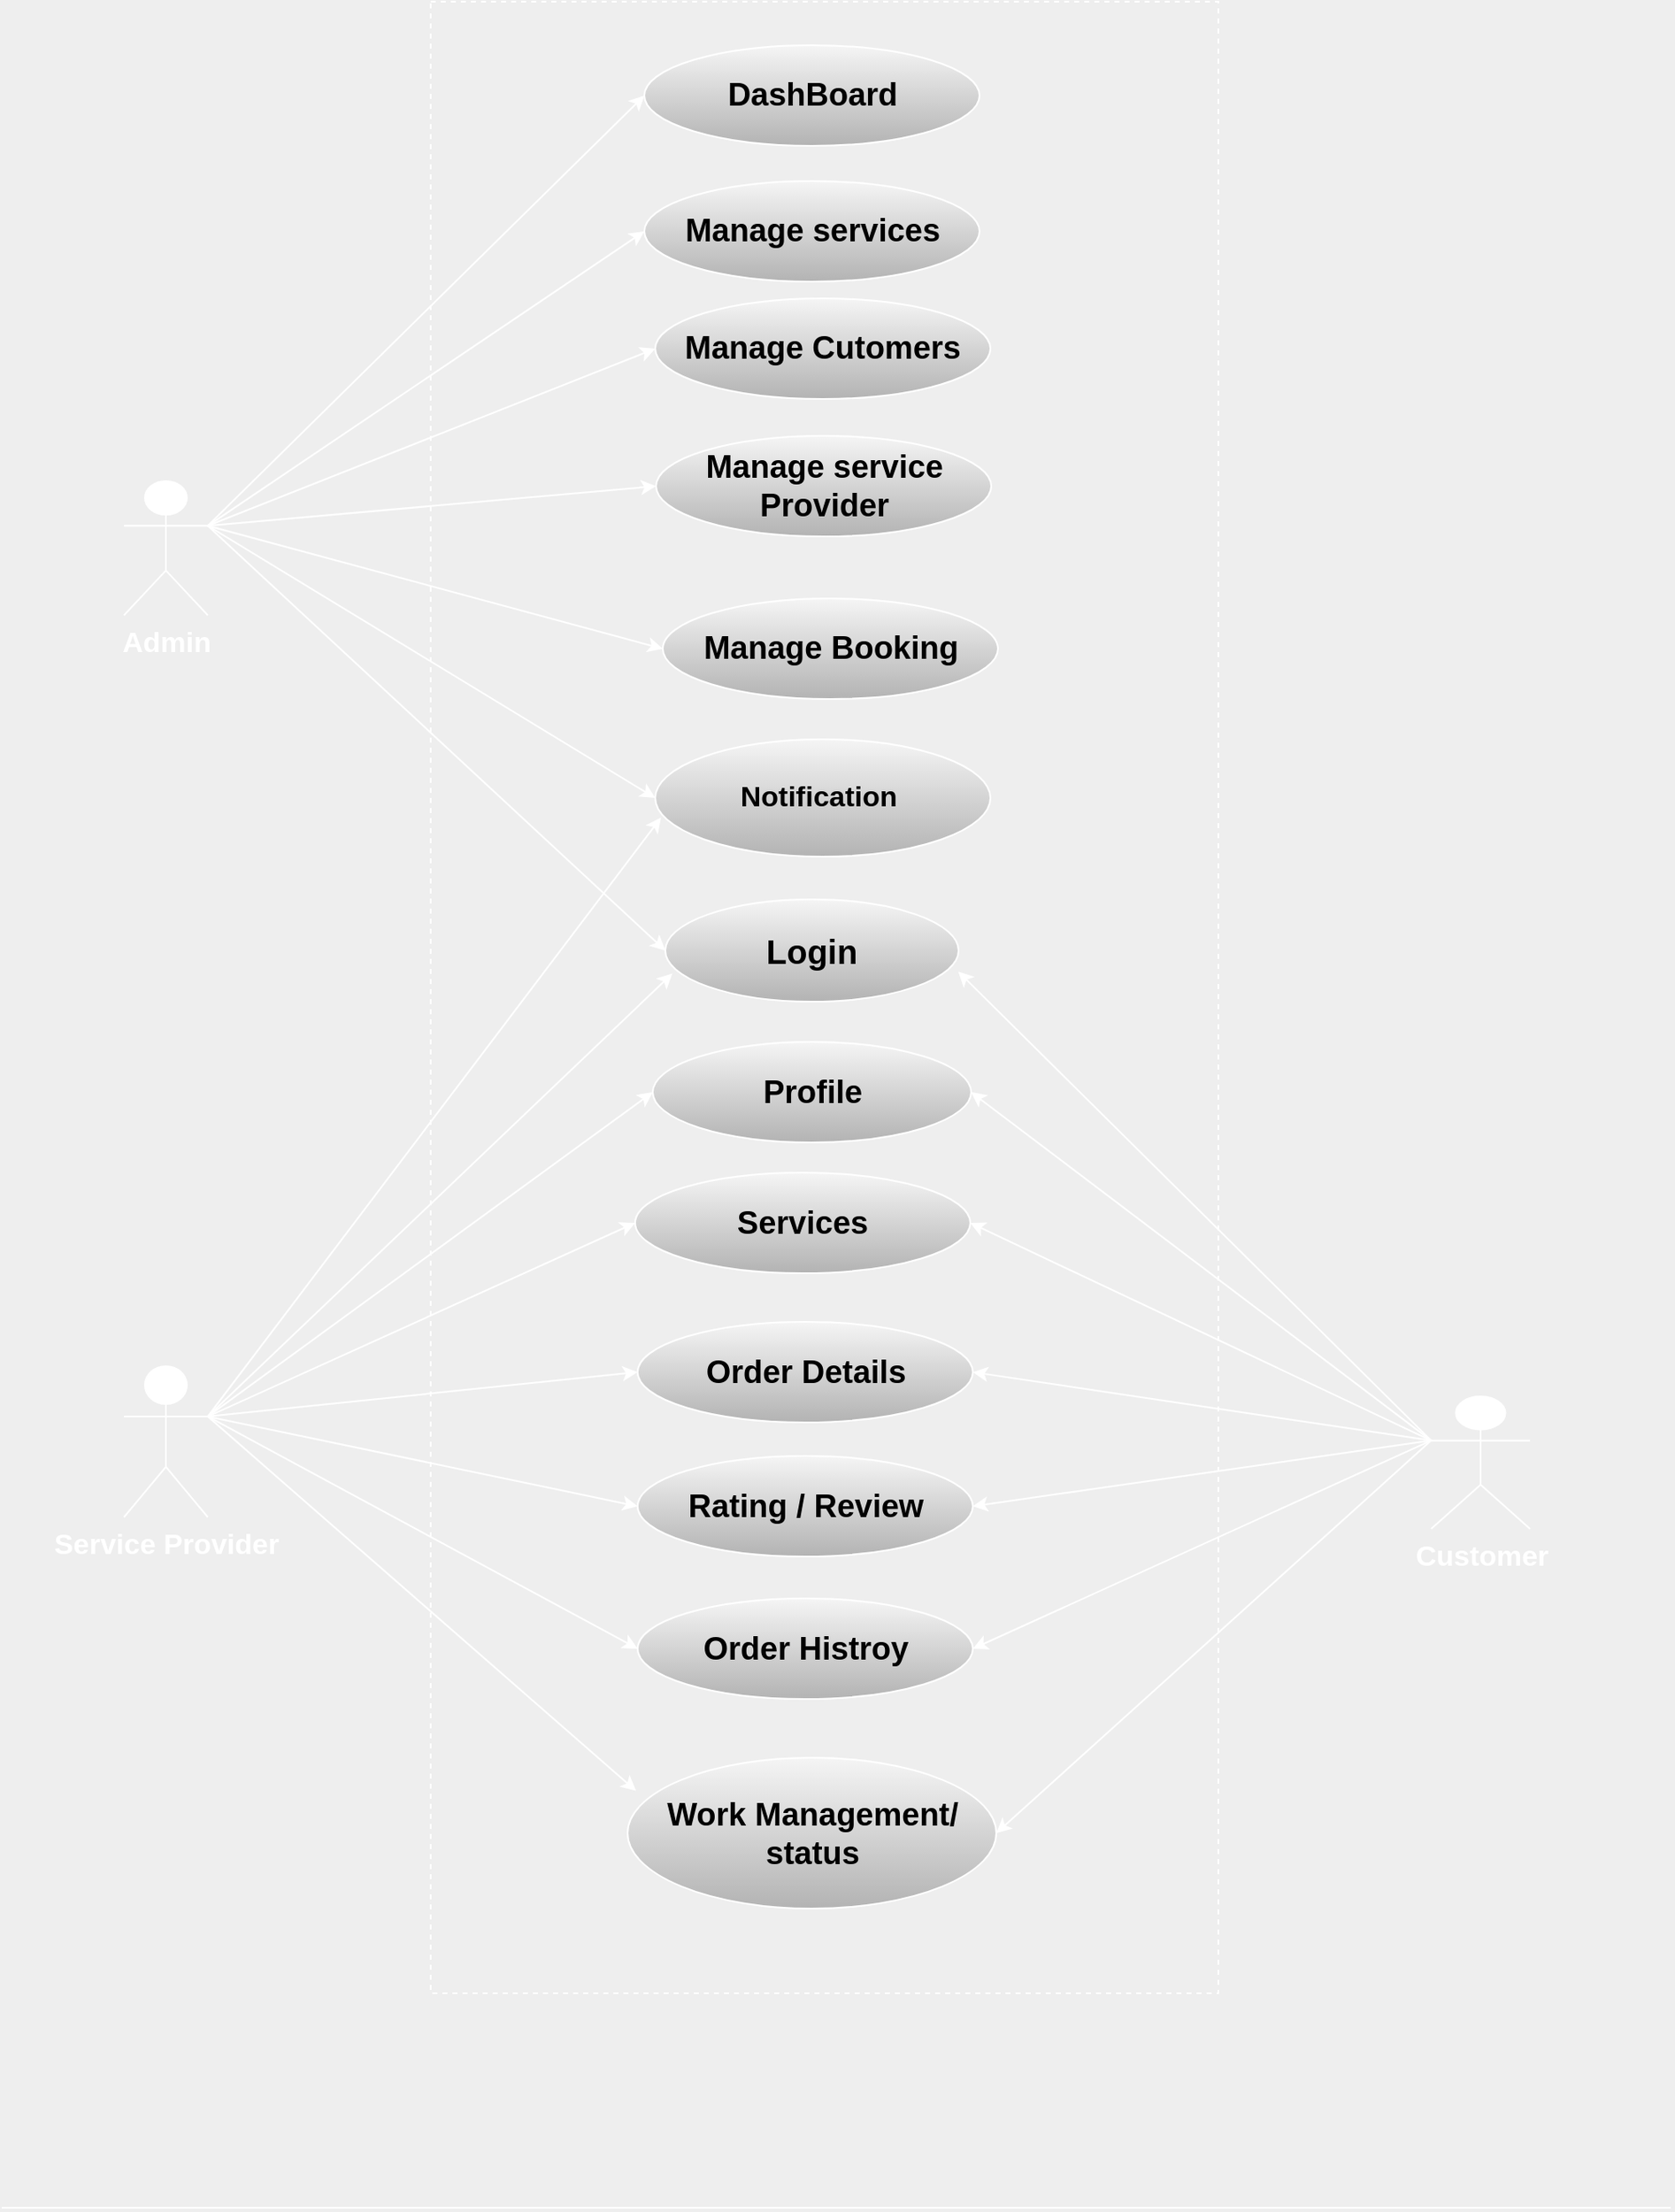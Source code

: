 <mxfile version="13.7.9" type="device"><diagram id="nw2znzAZ2jzRW4ksGPy4" name="Page-1"><mxGraphModel dx="2632" dy="834" grid="0" gridSize="10" guides="1" tooltips="1" connect="1" arrows="1" fold="1" page="1" pageScale="1" pageWidth="1169" pageHeight="827" background="#EEEEEE" math="0" shadow="0" extFonts="Permanent Marker^https://fonts.googleapis.com/css?family=Permanent+Marker"><root><mxCell id="0"/><mxCell id="1" parent="0"/><mxCell id="uvM6x4I5wJZgBdJPD6ng-1" value="" style="rounded=0;whiteSpace=wrap;html=1;fillColor=none;dashed=1;strokeColor=#FFFFFF;" parent="1" vertex="1"><mxGeometry x="-368" y="160" width="470" height="1188" as="geometry"/></mxCell><mxCell id="Htr7PCkt9VgaBY4rZz43-1" value="&lt;b&gt;&lt;font style=&quot;font-size: 17px&quot; color=&quot;#ffffff&quot;&gt;Admin&lt;/font&gt;&lt;/b&gt;" style="shape=umlActor;verticalLabelPosition=bottom;verticalAlign=top;html=1;outlineConnect=0;strokeColor=#FFFFFF;" parent="1" vertex="1"><mxGeometry x="-551" y="446" width="50" height="80" as="geometry"/></mxCell><mxCell id="Htr7PCkt9VgaBY4rZz43-2" value="&lt;font style=&quot;font-size: 20px&quot;&gt;&lt;b&gt;Login&lt;/b&gt;&lt;/font&gt;" style="ellipse;whiteSpace=wrap;html=1;fillColor=#f5f5f5;gradientColor=#b3b3b3;strokeColor=#FFFFFF;" parent="1" vertex="1"><mxGeometry x="-228" y="695.5" width="175" height="61" as="geometry"/></mxCell><mxCell id="Htr7PCkt9VgaBY4rZz43-3" value="&lt;b&gt;&lt;font style=&quot;font-size: 19px&quot;&gt;DashBoard&lt;/font&gt;&lt;/b&gt;" style="ellipse;whiteSpace=wrap;html=1;fillColor=#f5f5f5;gradientColor=#b3b3b3;strokeColor=#FFFFFF;" parent="1" vertex="1"><mxGeometry x="-240.5" y="186" width="200" height="60" as="geometry"/></mxCell><mxCell id="Htr7PCkt9VgaBY4rZz43-6" value="" style="endArrow=classic;html=1;entryX=0;entryY=0.5;entryDx=0;entryDy=0;exitX=1;exitY=0.333;exitDx=0;exitDy=0;exitPerimeter=0;labelBackgroundColor=#EEEEEE;fontColor=#1A1A1A;strokeColor=#FFFFFF;" parent="1" source="Htr7PCkt9VgaBY4rZz43-1" target="Htr7PCkt9VgaBY4rZz43-2" edge="1"><mxGeometry width="50" height="50" relative="1" as="geometry"><mxPoint x="-169" y="292" as="sourcePoint"/><mxPoint x="61" y="222" as="targetPoint"/></mxGeometry></mxCell><mxCell id="Htr7PCkt9VgaBY4rZz43-7" value="&lt;b&gt;&lt;font style=&quot;font-size: 19px&quot;&gt;Manage&amp;nbsp;&lt;/font&gt;&lt;/b&gt;&lt;span style=&quot;font-size: 19px&quot;&gt;&lt;b&gt;services&lt;/b&gt;&lt;/span&gt;" style="ellipse;whiteSpace=wrap;html=1;fillColor=#f5f5f5;gradientColor=#b3b3b3;strokeColor=#FFFFFF;" parent="1" vertex="1"><mxGeometry x="-240.5" y="267" width="200" height="60" as="geometry"/></mxCell><mxCell id="Htr7PCkt9VgaBY4rZz43-8" value="" style="endArrow=classic;html=1;entryX=0;entryY=0.5;entryDx=0;entryDy=0;exitX=1;exitY=0.333;exitDx=0;exitDy=0;exitPerimeter=0;labelBackgroundColor=#EEEEEE;fontColor=#1A1A1A;strokeColor=#FFFFFF;" parent="1" source="Htr7PCkt9VgaBY4rZz43-1" target="Htr7PCkt9VgaBY4rZz43-3" edge="1"><mxGeometry width="50" height="50" relative="1" as="geometry"><mxPoint x="-179" y="282" as="sourcePoint"/><mxPoint x="31" y="302" as="targetPoint"/></mxGeometry></mxCell><mxCell id="Htr7PCkt9VgaBY4rZz43-23" value="&lt;font style=&quot;font-size: 17px&quot;&gt;&lt;b&gt;Notification&amp;nbsp;&lt;/b&gt;&lt;/font&gt;" style="ellipse;whiteSpace=wrap;html=1;fillColor=#f5f5f5;gradientColor=#b3b3b3;strokeColor=#FFFFFF;" parent="1" vertex="1"><mxGeometry x="-234" y="600" width="200" height="70" as="geometry"/></mxCell><mxCell id="Htr7PCkt9VgaBY4rZz43-24" value="" style="endArrow=classic;html=1;entryX=0;entryY=0.5;entryDx=0;entryDy=0;exitX=1;exitY=0.333;exitDx=0;exitDy=0;exitPerimeter=0;labelBackgroundColor=#EEEEEE;fontColor=#1A1A1A;strokeColor=#FFFFFF;" parent="1" source="Htr7PCkt9VgaBY4rZz43-1" target="ytGQecFRTIyd4z5kSf3N-4" edge="1"><mxGeometry width="50" height="50" relative="1" as="geometry"><mxPoint x="-169" y="292" as="sourcePoint"/><mxPoint x="-235.688" y="730.68" as="targetPoint"/></mxGeometry></mxCell><mxCell id="Htr7PCkt9VgaBY4rZz43-25" value="" style="endArrow=classic;html=1;entryX=0;entryY=0.5;entryDx=0;entryDy=0;exitX=1;exitY=0.333;exitDx=0;exitDy=0;exitPerimeter=0;labelBackgroundColor=#EEEEEE;fontColor=#1A1A1A;strokeColor=#FFFFFF;" parent="1" source="Htr7PCkt9VgaBY4rZz43-1" target="Htr7PCkt9VgaBY4rZz43-23" edge="1"><mxGeometry width="50" height="50" relative="1" as="geometry"><mxPoint x="-169" y="292" as="sourcePoint"/><mxPoint x="-139" y="332" as="targetPoint"/></mxGeometry></mxCell><mxCell id="Htr7PCkt9VgaBY4rZz43-39" value="&lt;b&gt;&lt;font style=&quot;font-size: 17px&quot; color=&quot;#ffffff&quot;&gt;Service Provider&lt;/font&gt;&lt;/b&gt;" style="shape=umlActor;verticalLabelPosition=bottom;verticalAlign=top;html=1;outlineConnect=0;strokeColor=#FFFFFF;" parent="1" vertex="1"><mxGeometry x="-551" y="974" width="50" height="90" as="geometry"/></mxCell><mxCell id="Htr7PCkt9VgaBY4rZz43-40" value="" style="endArrow=classic;html=1;exitX=1;exitY=0.333;exitDx=0;exitDy=0;exitPerimeter=0;entryX=0.017;entryY=0.668;entryDx=0;entryDy=0;entryPerimeter=0;labelBackgroundColor=#EEEEEE;fontColor=#1A1A1A;strokeColor=#FFFFFF;" parent="1" source="Htr7PCkt9VgaBY4rZz43-39" target="Htr7PCkt9VgaBY4rZz43-23" edge="1"><mxGeometry width="50" height="50" relative="1" as="geometry"><mxPoint x="-149" y="662" as="sourcePoint"/><mxPoint x="-299" y="832" as="targetPoint"/></mxGeometry></mxCell><mxCell id="Htr7PCkt9VgaBY4rZz43-42" value="" style="endArrow=classic;html=1;entryX=0.024;entryY=0.725;entryDx=0;entryDy=0;exitX=1;exitY=0.333;exitDx=0;exitDy=0;exitPerimeter=0;entryPerimeter=0;labelBackgroundColor=#EEEEEE;fontColor=#1A1A1A;strokeColor=#FFFFFF;" parent="1" source="Htr7PCkt9VgaBY4rZz43-39" target="Htr7PCkt9VgaBY4rZz43-2" edge="1"><mxGeometry width="50" height="50" relative="1" as="geometry"><mxPoint x="-341" y="991" as="sourcePoint"/><mxPoint x="-291" y="941" as="targetPoint"/></mxGeometry></mxCell><mxCell id="Htr7PCkt9VgaBY4rZz43-45" value="" style="endArrow=classic;html=1;entryX=0;entryY=0.5;entryDx=0;entryDy=0;exitX=1;exitY=0.333;exitDx=0;exitDy=0;exitPerimeter=0;labelBackgroundColor=#EEEEEE;fontColor=#1A1A1A;strokeColor=#FFFFFF;" parent="1" source="Htr7PCkt9VgaBY4rZz43-39" target="Htr7PCkt9VgaBY4rZz43-46" edge="1"><mxGeometry width="50" height="50" relative="1" as="geometry"><mxPoint x="-451" y="991" as="sourcePoint"/><mxPoint x="-291" y="961" as="targetPoint"/></mxGeometry></mxCell><mxCell id="Htr7PCkt9VgaBY4rZz43-46" value="&lt;b&gt;&lt;font style=&quot;font-size: 19px&quot;&gt;Profile&lt;br&gt;&lt;/font&gt;&lt;/b&gt;" style="ellipse;whiteSpace=wrap;html=1;fillColor=#f5f5f5;gradientColor=#b3b3b3;strokeColor=#FFFFFF;" parent="1" vertex="1"><mxGeometry x="-235.5" y="780.5" width="190" height="60" as="geometry"/></mxCell><mxCell id="Htr7PCkt9VgaBY4rZz43-47" value="&lt;font style=&quot;font-size: 17px&quot; color=&quot;#ffffff&quot;&gt;&lt;b&gt;Customer&lt;/b&gt;&lt;/font&gt;" style="shape=umlActor;verticalLabelPosition=bottom;verticalAlign=top;html=1;outlineConnect=0;strokeColor=#FFFFFF;" parent="1" vertex="1"><mxGeometry x="229" y="992" width="59" height="79" as="geometry"/></mxCell><mxCell id="Htr7PCkt9VgaBY4rZz43-48" value="" style="endArrow=classic;html=1;entryX=0.999;entryY=0.706;entryDx=0;entryDy=0;entryPerimeter=0;exitX=0;exitY=0.333;exitDx=0;exitDy=0;exitPerimeter=0;labelBackgroundColor=#EEEEEE;fontColor=#1A1A1A;strokeColor=#FFFFFF;" parent="1" source="Htr7PCkt9VgaBY4rZz43-47" target="Htr7PCkt9VgaBY4rZz43-2" edge="1"><mxGeometry width="50" height="50" relative="1" as="geometry"><mxPoint x="319" y="981" as="sourcePoint"/><mxPoint x="-161" y="1011" as="targetPoint"/></mxGeometry></mxCell><mxCell id="Htr7PCkt9VgaBY4rZz43-49" value="" style="endArrow=classic;html=1;entryX=1;entryY=0.5;entryDx=0;entryDy=0;exitX=0;exitY=0.333;exitDx=0;exitDy=0;exitPerimeter=0;labelBackgroundColor=#EEEEEE;fontColor=#1A1A1A;strokeColor=#FFFFFF;" parent="1" source="Htr7PCkt9VgaBY4rZz43-47" target="Htr7PCkt9VgaBY4rZz43-46" edge="1"><mxGeometry width="50" height="50" relative="1" as="geometry"><mxPoint x="312" y="1010" as="sourcePoint"/><mxPoint x="-161" y="1011" as="targetPoint"/></mxGeometry></mxCell><mxCell id="Htr7PCkt9VgaBY4rZz43-50" value="&lt;span style=&quot;font-size: 19px&quot;&gt;&lt;b&gt;Services&lt;/b&gt;&lt;/span&gt;" style="ellipse;whiteSpace=wrap;html=1;fillColor=#f5f5f5;gradientColor=#b3b3b3;strokeColor=#FFFFFF;" parent="1" vertex="1"><mxGeometry x="-246" y="858.5" width="200" height="60" as="geometry"/></mxCell><mxCell id="Htr7PCkt9VgaBY4rZz43-51" value="" style="endArrow=classic;html=1;entryX=1;entryY=0.5;entryDx=0;entryDy=0;exitX=0;exitY=0.333;exitDx=0;exitDy=0;exitPerimeter=0;labelBackgroundColor=#EEEEEE;fontColor=#1A1A1A;strokeColor=#FFFFFF;" parent="1" source="Htr7PCkt9VgaBY4rZz43-47" target="Htr7PCkt9VgaBY4rZz43-50" edge="1"><mxGeometry width="50" height="50" relative="1" as="geometry"><mxPoint x="-51" y="1031" as="sourcePoint"/><mxPoint x="-1" y="981" as="targetPoint"/></mxGeometry></mxCell><mxCell id="Htr7PCkt9VgaBY4rZz43-55" value="&lt;span style=&quot;font-size: 19px&quot;&gt;&lt;b&gt;Order Details&lt;/b&gt;&lt;/span&gt;" style="ellipse;whiteSpace=wrap;html=1;fillColor=#f5f5f5;gradientColor=#b3b3b3;strokeColor=#FFFFFF;" parent="1" vertex="1"><mxGeometry x="-244.5" y="947.5" width="200" height="60" as="geometry"/></mxCell><mxCell id="Htr7PCkt9VgaBY4rZz43-56" value="" style="endArrow=classic;html=1;exitX=0;exitY=0.333;exitDx=0;exitDy=0;exitPerimeter=0;entryX=1;entryY=0.5;entryDx=0;entryDy=0;labelBackgroundColor=#EEEEEE;fontColor=#1A1A1A;strokeColor=#FFFFFF;" parent="1" source="Htr7PCkt9VgaBY4rZz43-47" target="Htr7PCkt9VgaBY4rZz43-55" edge="1"><mxGeometry width="50" height="50" relative="1" as="geometry"><mxPoint x="-211" y="1111" as="sourcePoint"/><mxPoint x="-161" y="1061" as="targetPoint"/></mxGeometry></mxCell><mxCell id="Htr7PCkt9VgaBY4rZz43-57" value="&lt;span style=&quot;font-size: 19px&quot;&gt;&lt;b&gt;Rating / Review&lt;/b&gt;&lt;/span&gt;" style="ellipse;whiteSpace=wrap;html=1;fillColor=#f5f5f5;gradientColor=#b3b3b3;strokeColor=#FFFFFF;" parent="1" vertex="1"><mxGeometry x="-244.5" y="1027.5" width="200" height="60" as="geometry"/></mxCell><mxCell id="Htr7PCkt9VgaBY4rZz43-59" value="&lt;span style=&quot;font-size: 19px&quot;&gt;&lt;b&gt;Order Histroy&lt;/b&gt;&lt;/span&gt;" style="ellipse;whiteSpace=wrap;html=1;fillColor=#f5f5f5;gradientColor=#b3b3b3;strokeColor=#FFFFFF;" parent="1" vertex="1"><mxGeometry x="-244.5" y="1112.5" width="200" height="60" as="geometry"/></mxCell><mxCell id="Htr7PCkt9VgaBY4rZz43-61" value="" style="endArrow=classic;html=1;exitX=1;exitY=0.333;exitDx=0;exitDy=0;exitPerimeter=0;entryX=0;entryY=0.5;entryDx=0;entryDy=0;labelBackgroundColor=#EEEEEE;fontColor=#1A1A1A;strokeColor=#FFFFFF;" parent="1" source="Htr7PCkt9VgaBY4rZz43-39" target="Htr7PCkt9VgaBY4rZz43-57" edge="1"><mxGeometry width="50" height="50" relative="1" as="geometry"><mxPoint x="-211" y="1111" as="sourcePoint"/><mxPoint x="-161" y="1061" as="targetPoint"/></mxGeometry></mxCell><mxCell id="Htr7PCkt9VgaBY4rZz43-63" value="" style="endArrow=classic;html=1;exitX=1;exitY=0.333;exitDx=0;exitDy=0;exitPerimeter=0;entryX=0;entryY=0.5;entryDx=0;entryDy=0;labelBackgroundColor=#EEEEEE;fontColor=#1A1A1A;strokeColor=#FFFFFF;" parent="1" source="Htr7PCkt9VgaBY4rZz43-39" target="Htr7PCkt9VgaBY4rZz43-55" edge="1"><mxGeometry width="50" height="50" relative="1" as="geometry"><mxPoint x="-211" y="1111" as="sourcePoint"/><mxPoint x="-161" y="1061" as="targetPoint"/></mxGeometry></mxCell><mxCell id="Htr7PCkt9VgaBY4rZz43-64" value="&lt;span style=&quot;font-size: 19px&quot;&gt;&lt;b&gt;Work Management/ status&lt;/b&gt;&lt;/span&gt;" style="ellipse;whiteSpace=wrap;html=1;fillColor=#f5f5f5;gradientColor=#b3b3b3;strokeColor=#FFFFFF;" parent="1" vertex="1"><mxGeometry x="-250.5" y="1207.5" width="220" height="90" as="geometry"/></mxCell><mxCell id="Htr7PCkt9VgaBY4rZz43-65" value="" style="endArrow=classic;html=1;exitX=1;exitY=0.333;exitDx=0;exitDy=0;exitPerimeter=0;entryX=0.023;entryY=0.22;entryDx=0;entryDy=0;entryPerimeter=0;labelBackgroundColor=#EEEEEE;fontColor=#1A1A1A;strokeColor=#FFFFFF;" parent="1" source="Htr7PCkt9VgaBY4rZz43-39" target="Htr7PCkt9VgaBY4rZz43-64" edge="1"><mxGeometry width="50" height="50" relative="1" as="geometry"><mxPoint x="-151" y="1081" as="sourcePoint"/><mxPoint x="-101" y="1031" as="targetPoint"/></mxGeometry></mxCell><mxCell id="Htr7PCkt9VgaBY4rZz43-66" value="" style="endArrow=classic;html=1;entryX=1;entryY=0.5;entryDx=0;entryDy=0;exitX=0;exitY=0.333;exitDx=0;exitDy=0;exitPerimeter=0;labelBackgroundColor=#EEEEEE;fontColor=#1A1A1A;strokeColor=#FFFFFF;" parent="1" source="Htr7PCkt9VgaBY4rZz43-47" target="Htr7PCkt9VgaBY4rZz43-64" edge="1"><mxGeometry width="50" height="50" relative="1" as="geometry"><mxPoint x="268" y="1037" as="sourcePoint"/><mxPoint x="-101" y="1021" as="targetPoint"/></mxGeometry></mxCell><mxCell id="Htr7PCkt9VgaBY4rZz43-69" value="" style="endArrow=classic;html=1;exitX=1;exitY=0.333;exitDx=0;exitDy=0;exitPerimeter=0;entryX=0;entryY=0.5;entryDx=0;entryDy=0;labelBackgroundColor=#EEEEEE;fontColor=#1A1A1A;strokeColor=#FFFFFF;" parent="1" source="Htr7PCkt9VgaBY4rZz43-39" target="Htr7PCkt9VgaBY4rZz43-59" edge="1"><mxGeometry width="50" height="50" relative="1" as="geometry"><mxPoint x="-64" y="1053" as="sourcePoint"/><mxPoint x="-14" y="1003" as="targetPoint"/><Array as="points"/></mxGeometry></mxCell><mxCell id="Htr7PCkt9VgaBY4rZz43-71" value="" style="endArrow=classic;html=1;entryX=1;entryY=0.5;entryDx=0;entryDy=0;exitX=0;exitY=0.333;exitDx=0;exitDy=0;exitPerimeter=0;labelBackgroundColor=#EEEEEE;fontColor=#1A1A1A;strokeColor=#FFFFFF;" parent="1" source="Htr7PCkt9VgaBY4rZz43-47" target="Htr7PCkt9VgaBY4rZz43-59" edge="1"><mxGeometry width="50" height="50" relative="1" as="geometry"><mxPoint x="273" y="1010" as="sourcePoint"/><mxPoint x="-14" y="1003" as="targetPoint"/></mxGeometry></mxCell><mxCell id="h6XzU_rkeIhd3IhPyqzU-1" value="" style="endArrow=classic;html=1;entryX=1;entryY=0.5;entryDx=0;entryDy=0;exitX=0;exitY=0.333;exitDx=0;exitDy=0;exitPerimeter=0;labelBackgroundColor=#EEEEEE;fontColor=#1A1A1A;strokeColor=#FFFFFF;" parent="1" source="Htr7PCkt9VgaBY4rZz43-47" target="Htr7PCkt9VgaBY4rZz43-57" edge="1"><mxGeometry width="50" height="50" relative="1" as="geometry"><mxPoint x="-187" y="1119" as="sourcePoint"/><mxPoint x="-137" y="1069" as="targetPoint"/></mxGeometry></mxCell><mxCell id="ytGQecFRTIyd4z5kSf3N-1" value="" style="endArrow=classic;html=1;entryX=0;entryY=0.5;entryDx=0;entryDy=0;exitX=1;exitY=0.333;exitDx=0;exitDy=0;exitPerimeter=0;labelBackgroundColor=#EEEEEE;fontColor=#1A1A1A;strokeColor=#FFFFFF;" parent="1" source="Htr7PCkt9VgaBY4rZz43-39" target="Htr7PCkt9VgaBY4rZz43-50" edge="1"><mxGeometry width="50" height="50" relative="1" as="geometry"><mxPoint x="-355" y="1012" as="sourcePoint"/><mxPoint x="-226" y="945" as="targetPoint"/></mxGeometry></mxCell><mxCell id="ytGQecFRTIyd4z5kSf3N-2" value="&lt;b&gt;&lt;font style=&quot;font-size: 19px&quot;&gt;Manage Cutomers&lt;/font&gt;&lt;/b&gt;" style="ellipse;whiteSpace=wrap;html=1;fillColor=#f5f5f5;gradientColor=#b3b3b3;strokeColor=#FFFFFF;" parent="1" vertex="1"><mxGeometry x="-234" y="337" width="200" height="60" as="geometry"/></mxCell><mxCell id="ytGQecFRTIyd4z5kSf3N-3" value="&lt;b&gt;&lt;font style=&quot;font-size: 19px&quot;&gt;Manage service Provider&lt;/font&gt;&lt;/b&gt;" style="ellipse;whiteSpace=wrap;html=1;fillColor=#f5f5f5;gradientColor=#b3b3b3;strokeColor=#FFFFFF;" parent="1" vertex="1"><mxGeometry x="-233.5" y="419" width="200" height="60" as="geometry"/></mxCell><mxCell id="ytGQecFRTIyd4z5kSf3N-4" value="&lt;span style=&quot;font-size: 19px&quot;&gt;&lt;b&gt;Manage Booking&lt;/b&gt;&lt;/span&gt;" style="ellipse;whiteSpace=wrap;html=1;fillColor=#f5f5f5;gradientColor=#b3b3b3;strokeColor=#FFFFFF;" parent="1" vertex="1"><mxGeometry x="-229.5" y="516" width="200" height="60" as="geometry"/></mxCell><mxCell id="ytGQecFRTIyd4z5kSf3N-6" value="" style="endArrow=classic;html=1;exitX=1;exitY=0.333;exitDx=0;exitDy=0;exitPerimeter=0;entryX=0;entryY=0.5;entryDx=0;entryDy=0;labelBackgroundColor=#EEEEEE;fontColor=#1A1A1A;strokeColor=#FFFFFF;" parent="1" source="Htr7PCkt9VgaBY4rZz43-1" target="Htr7PCkt9VgaBY4rZz43-7" edge="1"><mxGeometry width="50" height="50" relative="1" as="geometry"><mxPoint x="-491" y="478.667" as="sourcePoint"/><mxPoint x="-264" y="323" as="targetPoint"/></mxGeometry></mxCell><mxCell id="ytGQecFRTIyd4z5kSf3N-7" value="" style="endArrow=classic;html=1;entryX=0;entryY=0.5;entryDx=0;entryDy=0;exitX=1;exitY=0.333;exitDx=0;exitDy=0;exitPerimeter=0;labelBackgroundColor=#EEEEEE;fontColor=#1A1A1A;strokeColor=#FFFFFF;" parent="1" source="Htr7PCkt9VgaBY4rZz43-1" target="ytGQecFRTIyd4z5kSf3N-2" edge="1"><mxGeometry width="50" height="50" relative="1" as="geometry"><mxPoint x="-361" y="443" as="sourcePoint"/><mxPoint x="-222.4" y="299.42" as="targetPoint"/></mxGeometry></mxCell><mxCell id="ytGQecFRTIyd4z5kSf3N-8" value="" style="endArrow=classic;html=1;entryX=0;entryY=0.5;entryDx=0;entryDy=0;exitX=1;exitY=0.333;exitDx=0;exitDy=0;exitPerimeter=0;labelBackgroundColor=#EEEEEE;fontColor=#1A1A1A;strokeColor=#FFFFFF;" parent="1" source="Htr7PCkt9VgaBY4rZz43-1" target="ytGQecFRTIyd4z5kSf3N-3" edge="1"><mxGeometry width="50" height="50" relative="1" as="geometry"><mxPoint x="-471" y="498.667" as="sourcePoint"/><mxPoint x="-212.4" y="309.42" as="targetPoint"/></mxGeometry></mxCell><mxCell id="uvM6x4I5wJZgBdJPD6ng-2" value="" style="endArrow=none;html=1;shadow=0;strokeColor=#FFFFFF;" parent="1" edge="1"><mxGeometry width="50" height="50" relative="1" as="geometry"><mxPoint x="-624" y="1476" as="sourcePoint"/><mxPoint x="372" y="1476" as="targetPoint"/></mxGeometry></mxCell></root></mxGraphModel></diagram></mxfile>